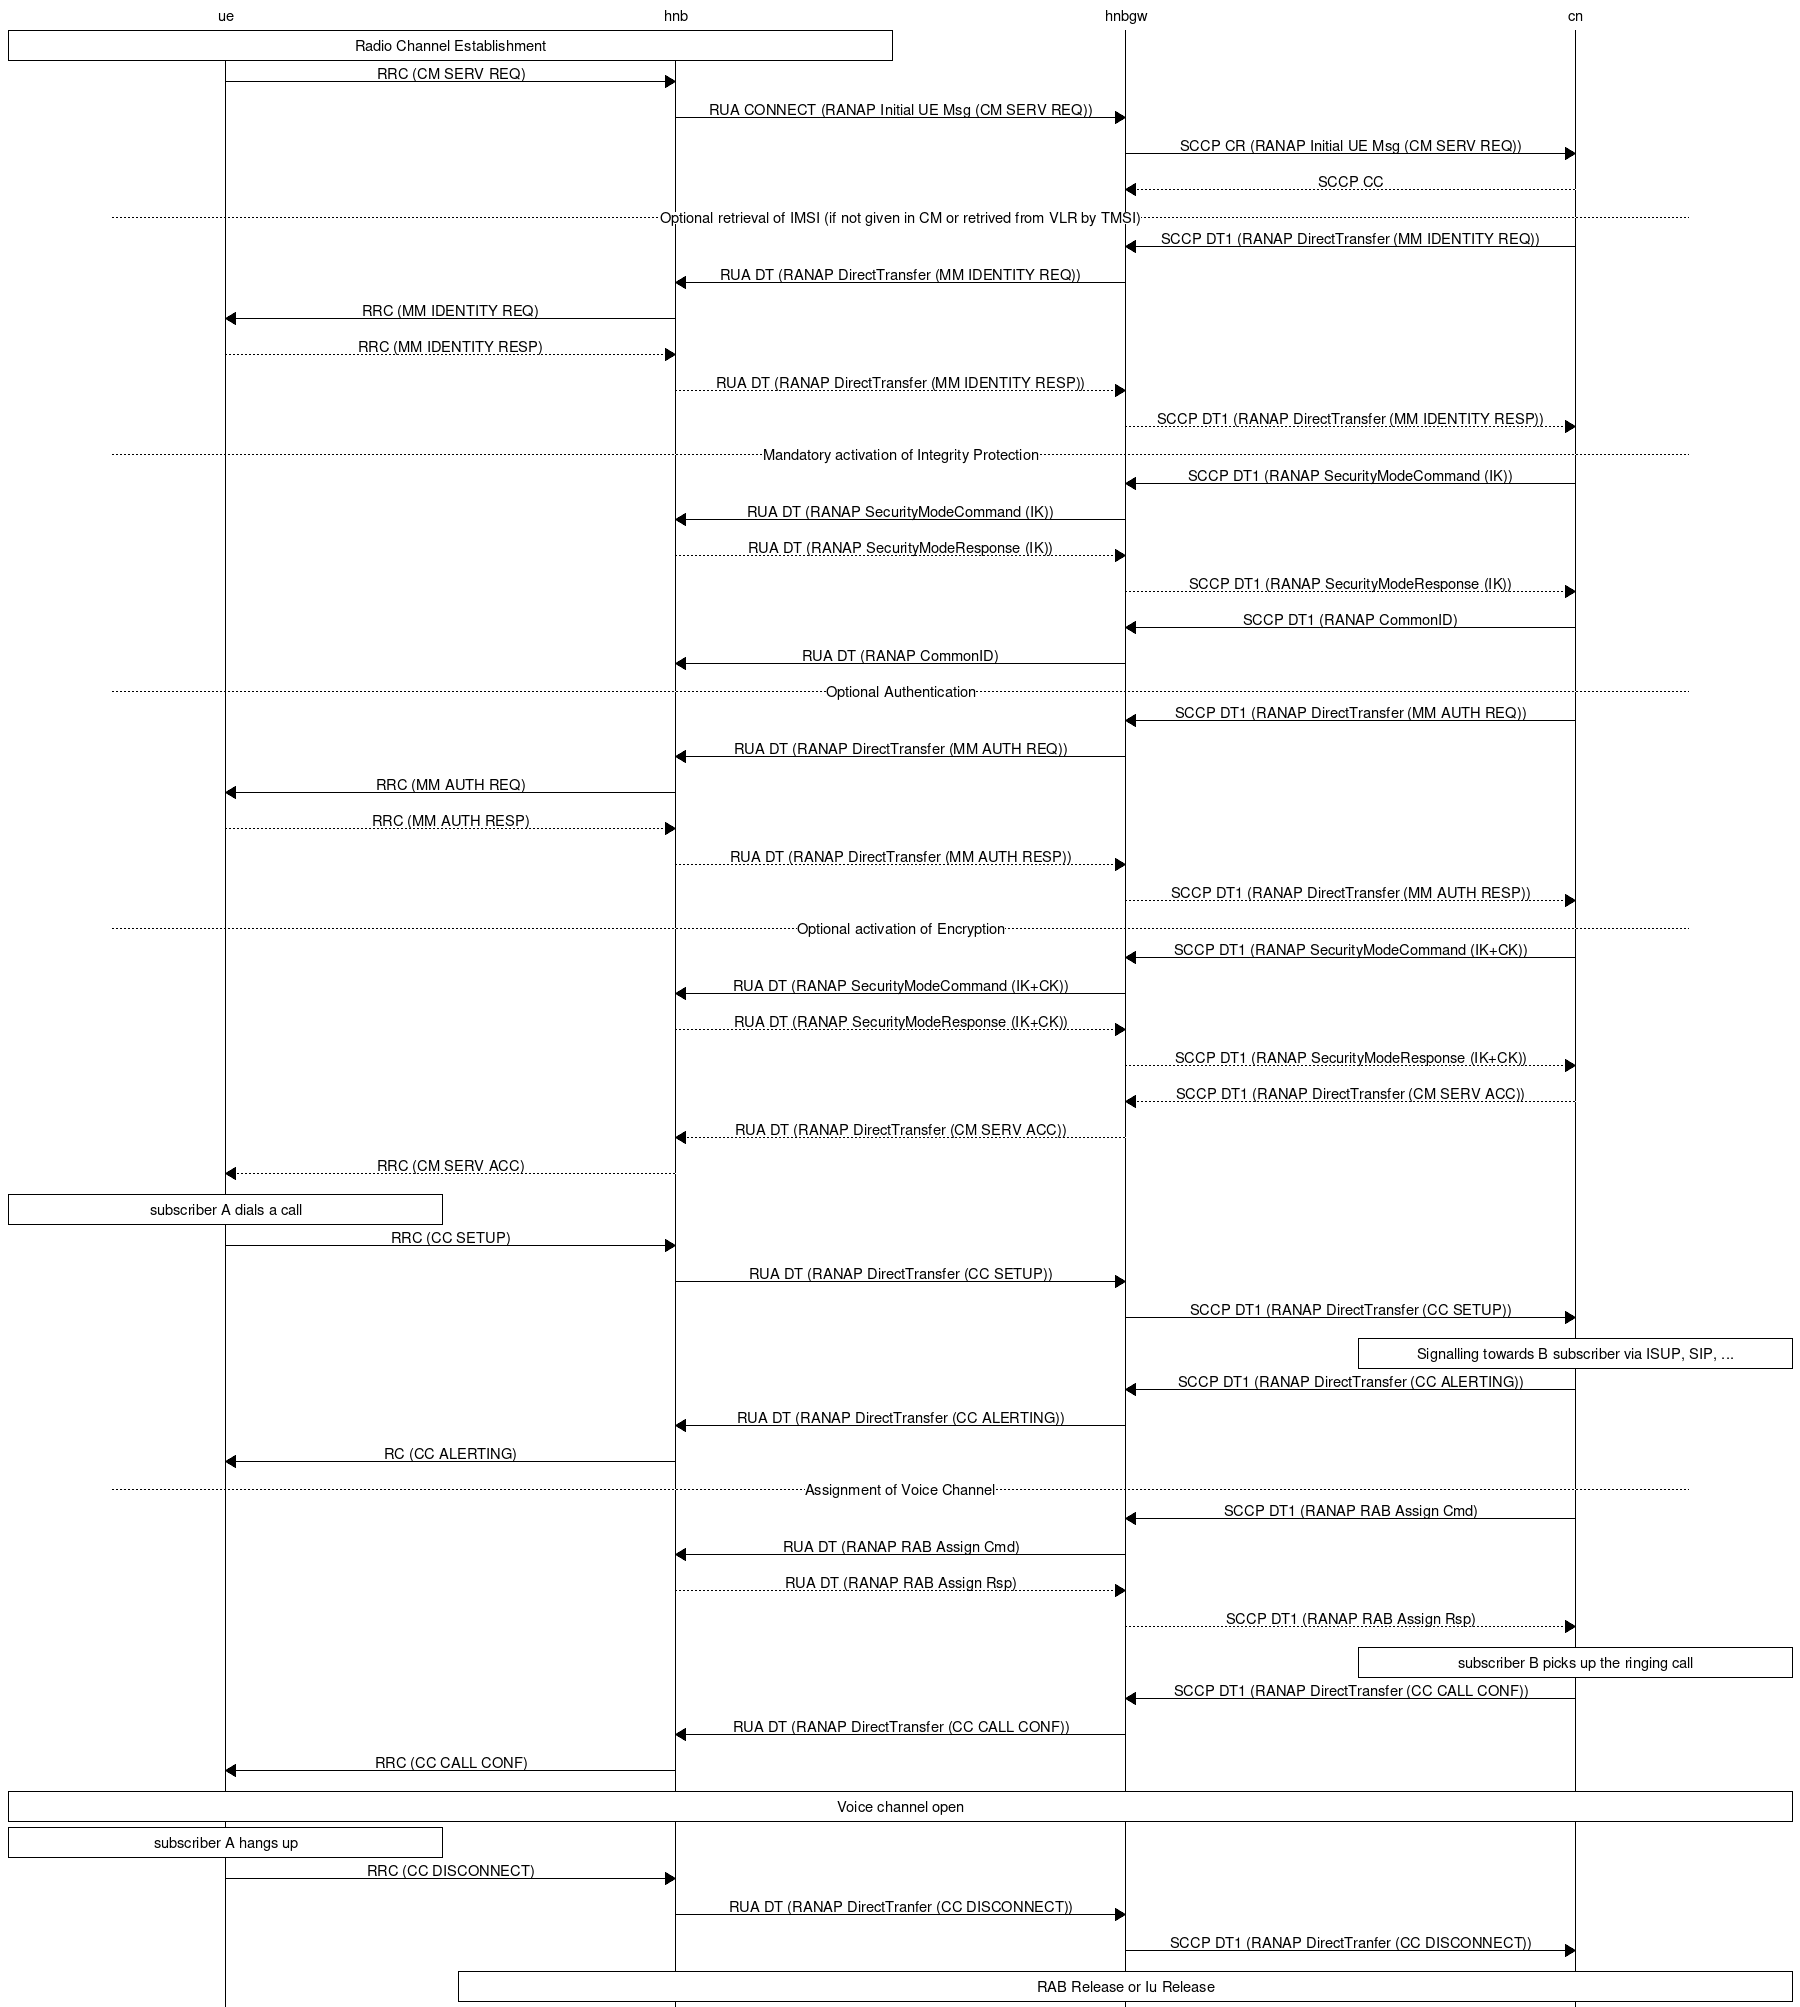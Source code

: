 msc {
	hscale = "3";
	ue,hnb,hnbgw,cn;

	ue box hnb	[ label = "Radio Channel Establishment" ];
	ue => hnb 	[ label = "RRC (CM SERV REQ)" ] ;
	hnb => hnbgw 	[ label = "RUA CONNECT (RANAP Initial UE Msg (CM SERV REQ))" ];
	hnbgw => cn	[ label = "SCCP CR (RANAP Initial UE Msg (CM SERV REQ))" ];
	cn >> hnbgw	[ label = "SCCP CC" ];

	---		[ label = "Optional retrieval of IMSI (if not given in CM or retrived from VLR by TMSI)" ];
	cn => hnbgw	[ label = "SCCP DT1 (RANAP DirectTransfer (MM IDENTITY REQ))" ];
	hnbgw => hnb	[ label = "RUA DT (RANAP DirectTransfer (MM IDENTITY REQ))" ];
	hnb => ue	[ label = "RRC (MM IDENTITY REQ)" ];
	ue >> hnb	[ label = "RRC (MM IDENTITY RESP)" ];
	hnb >> hnbgw	[ label = "RUA DT (RANAP DirectTransfer (MM IDENTITY RESP))" ];
	hnbgw >> cn	[ label = "SCCP DT1 (RANAP DirectTransfer (MM IDENTITY RESP))" ];

	---		[ label = "Mandatory activation of Integrity Protection" ];
	cn => hnbgw	[ label = "SCCP DT1 (RANAP SecurityModeCommand (IK))" ];
	hnbgw => hnb	[ label = "RUA DT (RANAP SecurityModeCommand (IK))" ];
	hnb >> hnbgw	[ label = "RUA DT (RANAP SecurityModeResponse (IK))" ];
	hnbgw >> cn	[ label = "SCCP DT1 (RANAP SecurityModeResponse (IK))" ];

	cn => hnbgw	[ label = "SCCP DT1 (RANAP CommonID)" ];
	hnbgw => hnb	[ label = "RUA DT (RANAP CommonID)" ];

	---		[ label = "Optional Authentication" ];
	cn => hnbgw	[ label = "SCCP DT1 (RANAP DirectTransfer (MM AUTH REQ))" ];
	hnbgw => hnb	[ label = "RUA DT (RANAP DirectTransfer (MM AUTH REQ))" ];
	hnb => ue	[ label = "RRC (MM AUTH REQ)" ];
	ue >> hnb	[ label = "RRC (MM AUTH RESP)" ];
	hnb >> hnbgw	[ label = "RUA DT (RANAP DirectTransfer (MM AUTH RESP))" ];
	hnbgw >> cn	[ label = "SCCP DT1 (RANAP DirectTransfer (MM AUTH RESP))" ];

	---		[ label = "Optional activation of Encryption" ];
	cn => hnbgw	[ label = "SCCP DT1 (RANAP SecurityModeCommand (IK+CK))" ];
	hnbgw => hnb	[ label = "RUA DT (RANAP SecurityModeCommand (IK+CK))" ];
	hnb >> hnbgw	[ label = "RUA DT (RANAP SecurityModeResponse (IK+CK))" ];
	hnbgw >> cn	[ label = "SCCP DT1 (RANAP SecurityModeResponse (IK+CK))" ];

	cn >> hnbgw	[ label = "SCCP DT1 (RANAP DirectTransfer (CM SERV ACC))" ];
	hnbgw >> hnb	[ label = "RUA DT (RANAP DirectTransfer (CM SERV ACC))" ];
	hnb >> ue	[ label = "RRC (CM SERV ACC)" ];

	ue box ue	[ label = "subscriber A dials a call" ];
	ue => hnb	[ label = "RRC (CC SETUP)" ];
	hnb => hnbgw	[ label = "RUA DT (RANAP DirectTransfer (CC SETUP))" ];
	hnbgw => cn	[ label = "SCCP DT1 (RANAP DirectTransfer (CC SETUP))" ];

	cn box cn	[ label = "Signalling towards B subscriber via ISUP, SIP, ..." ];
	cn => hnbgw	[ label = "SCCP DT1 (RANAP DirectTransfer (CC ALERTING))" ];
	hnbgw => hnb	[ label = "RUA DT (RANAP DirectTransfer (CC ALERTING))" ];
	hnb => ue	[ label = "RC (CC ALERTING)" ];

	---		[ label = "Assignment of Voice Channel" ];
	cn => hnbgw	[ label = "SCCP DT1 (RANAP RAB Assign Cmd)" ];
	hnbgw => hnb	[ label = "RUA DT (RANAP RAB Assign Cmd)" ];
	hnb >> hnbgw	[ label = "RUA DT (RANAP RAB Assign Rsp)" ];
	hnbgw >> cn	[ label = "SCCP DT1 (RANAP RAB Assign Rsp)" ];

	cn box cn	[ label = "subscriber B picks up the ringing call" ];
	cn => hnbgw	[ label = "SCCP DT1 (RANAP DirectTransfer (CC CALL CONF))" ];
	hnbgw => hnb	[ label = "RUA DT (RANAP DirectTransfer (CC CALL CONF))" ];
	hnb => ue	[ label = "RRC (CC CALL CONF)" ];

	cn box ue	[ label = "Voice channel open" ];

	ue box ue	[ label = "subscriber A hangs up" ];
	ue => hnb	[ label = "RRC (CC DISCONNECT)" ];
	hnb => hnbgw	[ label = "RUA DT (RANAP DirectTranfer (CC DISCONNECT))" ];
	hnbgw => cn	[ label = "SCCP DT1 (RANAP DirectTranfer (CC DISCONNECT))" ];

	cn box hnb	[ label = "RAB Release or Iu Release" ];
}
